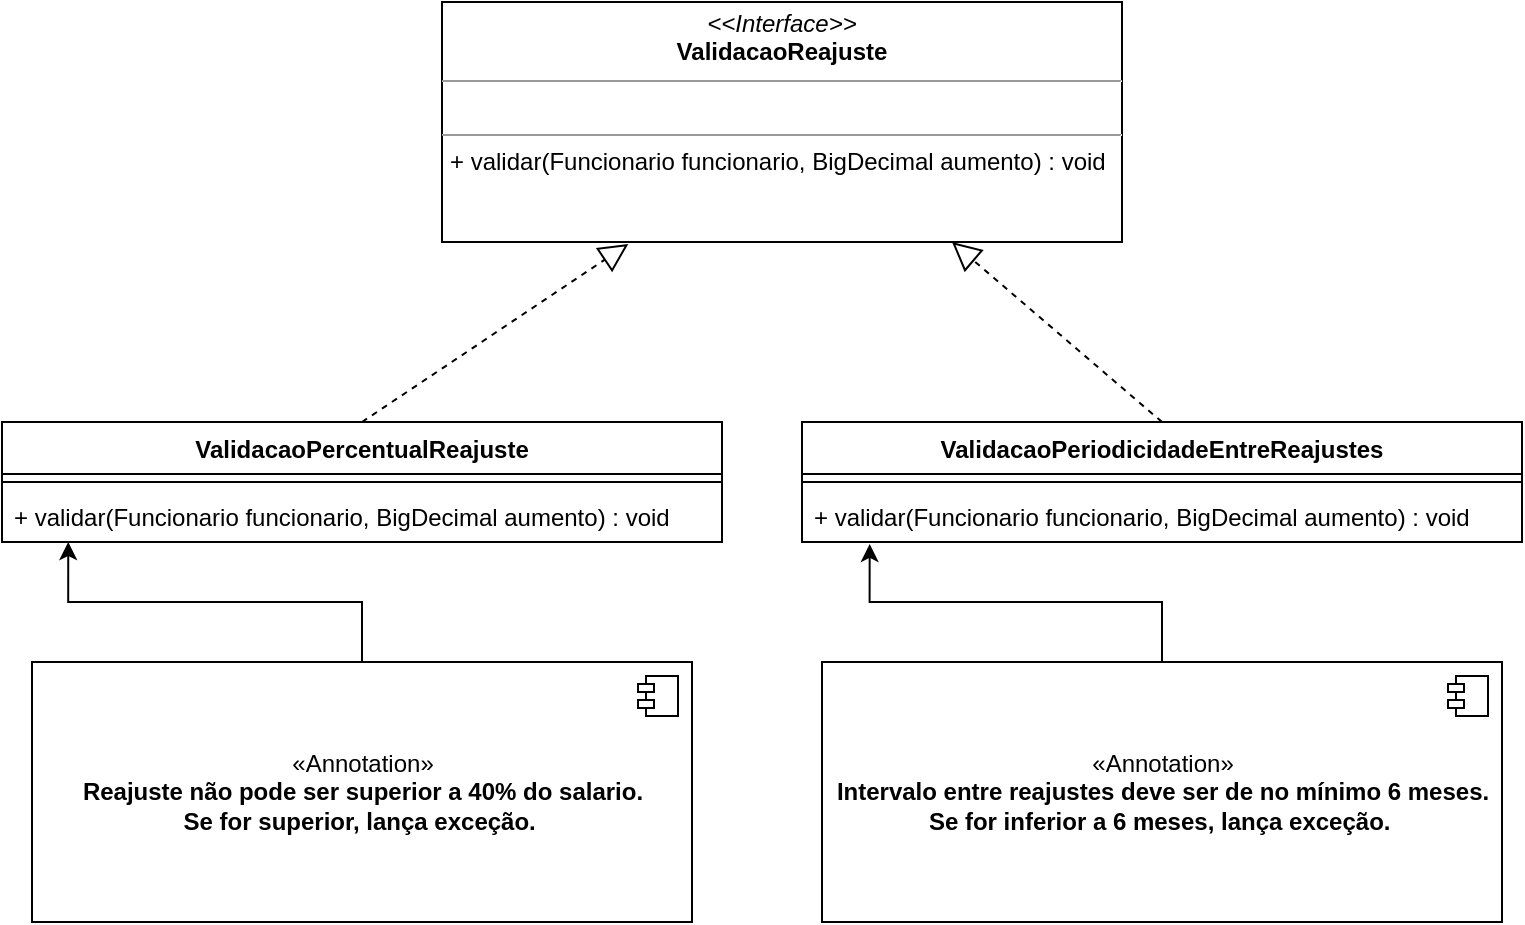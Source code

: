 <mxfile version="20.8.20" type="device"><diagram name="Página-1" id="ar575BGSRxUK9iRZKeHz"><mxGraphModel dx="880" dy="452" grid="1" gridSize="10" guides="1" tooltips="1" connect="1" arrows="1" fold="1" page="1" pageScale="1" pageWidth="827" pageHeight="1169" math="0" shadow="0"><root><mxCell id="0"/><mxCell id="1" parent="0"/><mxCell id="DQpTbg9hBtOiq6pDIMCc-2" value="&lt;p style=&quot;margin:0px;margin-top:4px;text-align:center;&quot;&gt;&lt;i&gt;&amp;lt;&amp;lt;Interface&amp;gt;&amp;gt;&lt;/i&gt;&lt;br&gt;&lt;b style=&quot;border-color: var(--border-color);&quot;&gt;ValidacaoReajuste&lt;/b&gt;&lt;br&gt;&lt;/p&gt;&lt;hr size=&quot;1&quot;&gt;&lt;p style=&quot;margin:0px;margin-left:4px;&quot;&gt;&lt;br&gt;&lt;/p&gt;&lt;hr size=&quot;1&quot;&gt;&lt;p style=&quot;margin:0px;margin-left:4px;&quot;&gt;+&amp;nbsp;validar(Funcionario funcionario, BigDecimal aumento) : void&lt;br&gt;&lt;/p&gt;" style="verticalAlign=top;align=left;overflow=fill;fontSize=12;fontFamily=Helvetica;html=1;" vertex="1" parent="1"><mxGeometry x="250" y="30" width="340" height="120" as="geometry"/></mxCell><mxCell id="DQpTbg9hBtOiq6pDIMCc-3" value="ValidacaoPercentualReajuste" style="swimlane;fontStyle=1;align=center;verticalAlign=top;childLayout=stackLayout;horizontal=1;startSize=26;horizontalStack=0;resizeParent=1;resizeParentMax=0;resizeLast=0;collapsible=1;marginBottom=0;" vertex="1" parent="1"><mxGeometry x="30" y="240" width="360" height="60" as="geometry"/></mxCell><mxCell id="DQpTbg9hBtOiq6pDIMCc-5" value="" style="line;strokeWidth=1;fillColor=none;align=left;verticalAlign=middle;spacingTop=-1;spacingLeft=3;spacingRight=3;rotatable=0;labelPosition=right;points=[];portConstraint=eastwest;strokeColor=inherit;" vertex="1" parent="DQpTbg9hBtOiq6pDIMCc-3"><mxGeometry y="26" width="360" height="8" as="geometry"/></mxCell><mxCell id="DQpTbg9hBtOiq6pDIMCc-6" value="+ validar(Funcionario funcionario, BigDecimal aumento) : void" style="text;strokeColor=none;fillColor=none;align=left;verticalAlign=top;spacingLeft=4;spacingRight=4;overflow=hidden;rotatable=0;points=[[0,0.5],[1,0.5]];portConstraint=eastwest;" vertex="1" parent="DQpTbg9hBtOiq6pDIMCc-3"><mxGeometry y="34" width="360" height="26" as="geometry"/></mxCell><mxCell id="DQpTbg9hBtOiq6pDIMCc-7" value="ValidacaoPeriodicidadeEntreReajustes" style="swimlane;fontStyle=1;align=center;verticalAlign=top;childLayout=stackLayout;horizontal=1;startSize=26;horizontalStack=0;resizeParent=1;resizeParentMax=0;resizeLast=0;collapsible=1;marginBottom=0;" vertex="1" parent="1"><mxGeometry x="430" y="240" width="360" height="60" as="geometry"/></mxCell><mxCell id="DQpTbg9hBtOiq6pDIMCc-8" value="" style="line;strokeWidth=1;fillColor=none;align=left;verticalAlign=middle;spacingTop=-1;spacingLeft=3;spacingRight=3;rotatable=0;labelPosition=right;points=[];portConstraint=eastwest;strokeColor=inherit;" vertex="1" parent="DQpTbg9hBtOiq6pDIMCc-7"><mxGeometry y="26" width="360" height="8" as="geometry"/></mxCell><mxCell id="DQpTbg9hBtOiq6pDIMCc-9" value="+ validar(Funcionario funcionario, BigDecimal aumento) : void" style="text;strokeColor=none;fillColor=none;align=left;verticalAlign=top;spacingLeft=4;spacingRight=4;overflow=hidden;rotatable=0;points=[[0,0.5],[1,0.5]];portConstraint=eastwest;" vertex="1" parent="DQpTbg9hBtOiq6pDIMCc-7"><mxGeometry y="34" width="360" height="26" as="geometry"/></mxCell><mxCell id="DQpTbg9hBtOiq6pDIMCc-12" style="edgeStyle=orthogonalEdgeStyle;rounded=0;orthogonalLoop=1;jettySize=auto;html=1;entryX=0.092;entryY=1;entryDx=0;entryDy=0;entryPerimeter=0;" edge="1" parent="1" source="DQpTbg9hBtOiq6pDIMCc-10" target="DQpTbg9hBtOiq6pDIMCc-6"><mxGeometry relative="1" as="geometry"/></mxCell><mxCell id="DQpTbg9hBtOiq6pDIMCc-10" value="«Annotation»&lt;br&gt;&lt;b&gt;Reajuste não pode ser superior a 40% do salario. &lt;br&gt;Se for superior, lança exceção.&amp;nbsp;&lt;br&gt;&lt;/b&gt;" style="html=1;dropTarget=0;" vertex="1" parent="1"><mxGeometry x="45" y="360" width="330" height="130" as="geometry"/></mxCell><mxCell id="DQpTbg9hBtOiq6pDIMCc-11" value="" style="shape=module;jettyWidth=8;jettyHeight=4;" vertex="1" parent="DQpTbg9hBtOiq6pDIMCc-10"><mxGeometry x="1" width="20" height="20" relative="1" as="geometry"><mxPoint x="-27" y="7" as="offset"/></mxGeometry></mxCell><mxCell id="DQpTbg9hBtOiq6pDIMCc-15" style="edgeStyle=orthogonalEdgeStyle;rounded=0;orthogonalLoop=1;jettySize=auto;html=1;entryX=0.094;entryY=1.038;entryDx=0;entryDy=0;entryPerimeter=0;" edge="1" parent="1" source="DQpTbg9hBtOiq6pDIMCc-13" target="DQpTbg9hBtOiq6pDIMCc-9"><mxGeometry relative="1" as="geometry"/></mxCell><mxCell id="DQpTbg9hBtOiq6pDIMCc-13" value="«Annotation»&lt;br&gt;&lt;b&gt;Intervalo entre reajustes deve ser de no mínimo 6 meses. &lt;/b&gt;&lt;br&gt;&lt;b&gt;Se for inferior a 6 meses, lança exceção.&amp;nbsp;&lt;/b&gt;" style="html=1;dropTarget=0;" vertex="1" parent="1"><mxGeometry x="440" y="360" width="340" height="130" as="geometry"/></mxCell><mxCell id="DQpTbg9hBtOiq6pDIMCc-14" value="" style="shape=module;jettyWidth=8;jettyHeight=4;" vertex="1" parent="DQpTbg9hBtOiq6pDIMCc-13"><mxGeometry x="1" width="20" height="20" relative="1" as="geometry"><mxPoint x="-27" y="7" as="offset"/></mxGeometry></mxCell><mxCell id="DQpTbg9hBtOiq6pDIMCc-18" value="" style="endArrow=block;dashed=1;endFill=0;endSize=12;html=1;rounded=0;exitX=0.5;exitY=0;exitDx=0;exitDy=0;entryX=0.274;entryY=1.008;entryDx=0;entryDy=0;entryPerimeter=0;" edge="1" parent="1" source="DQpTbg9hBtOiq6pDIMCc-3" target="DQpTbg9hBtOiq6pDIMCc-2"><mxGeometry width="160" relative="1" as="geometry"><mxPoint x="240" y="190" as="sourcePoint"/><mxPoint x="400" y="190" as="targetPoint"/></mxGeometry></mxCell><mxCell id="DQpTbg9hBtOiq6pDIMCc-19" value="" style="endArrow=block;dashed=1;endFill=0;endSize=12;html=1;rounded=0;exitX=0.5;exitY=0;exitDx=0;exitDy=0;entryX=0.75;entryY=1;entryDx=0;entryDy=0;" edge="1" parent="1" source="DQpTbg9hBtOiq6pDIMCc-7" target="DQpTbg9hBtOiq6pDIMCc-2"><mxGeometry width="160" relative="1" as="geometry"><mxPoint x="580" y="180" as="sourcePoint"/><mxPoint x="740" y="180" as="targetPoint"/></mxGeometry></mxCell></root></mxGraphModel></diagram></mxfile>